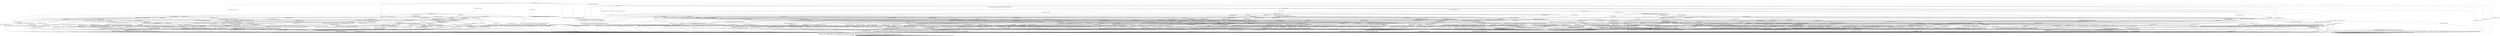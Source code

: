 digraph h19 {
s0 [label="s0"];
s1 [label="s1"];
s2 [label="s2"];
s6 [label="s6"];
s13 [label="s13"];
s14 [label="s14"];
s32 [label="s32"];
s61 [label="s61"];
s3 [label="s3"];
s4 [label="s4"];
s7 [label="s7"];
s8 [label="s8"];
s9 [label="s9"];
s15 [label="s15"];
s44 [label="s44"];
s57 [label="s57"];
s58 [label="s58"];
s59 [label="s59"];
s60 [label="s60"];
s66 [label="s66"];
s74 [label="s74"];
s91 [label="s91"];
s5 [label="s5"];
s10 [label="s10"];
s19 [label="s19"];
s21 [label="s21"];
s25 [label="s25"];
s33 [label="s33"];
s45 [label="s45"];
s46 [label="s46"];
s48 [label="s48"];
s49 [label="s49"];
s62 [label="s62"];
s67 [label="s67"];
s68 [label="s68"];
s72 [label="s72"];
s75 [label="s75"];
s76 [label="s76"];
s82 [label="s82"];
s83 [label="s83"];
s95 [label="s95"];
s96 [label="s96"];
s11 [label="s11"];
s16 [label="s16"];
s22 [label="s22"];
s28 [label="s28"];
s35 [label="s35"];
s36 [label="s36"];
s47 [label="s47"];
s50 [label="s50"];
s51 [label="s51"];
s52 [label="s52"];
s53 [label="s53"];
s63 [label="s63"];
s64 [label="s64"];
s69 [label="s69"];
s73 [label="s73"];
s77 [label="s77"];
s84 [label="s84"];
s97 [label="s97"];
s98 [label="s98"];
s12 [label="s12"];
s17 [label="s17"];
s18 [label="s18"];
s20 [label="s20"];
s23 [label="s23"];
s24 [label="s24"];
s26 [label="s26"];
s30 [label="s30"];
s34 [label="s34"];
s38 [label="s38"];
s54 [label="s54"];
s55 [label="s55"];
s65 [label="s65"];
s70 [label="s70"];
s85 [label="s85"];
s92 [label="s92"];
s93 [label="s93"];
s99 [label="s99"];
s27 [label="s27"];
s29 [label="s29"];
s31 [label="s31"];
s37 [label="s37"];
s39 [label="s39"];
s40 [label="s40"];
s56 [label="s56"];
s71 [label="s71"];
s78 [label="s78"];
s79 [label="s79"];
s88 [label="s88"];
s89 [label="s89"];
s94 [label="s94"];
s41 [label="s41"];
s42 [label="s42"];
s43 [label="s43"];
s80 [label="s80"];
s86 [label="s86"];
s90 [label="s90"];
s81 [label="s81"];
s87 [label="s87"];
s0 -> s1 [label="RSA_CLIENT_HELLO / HELLO_VERIFY_REQUEST"];
s0 -> s2 [label="RSA_CLIENT_KEY_EXCHANGE / TIMEOUT"];
s0 -> s13 [label="CHANGE_CIPHER_SPEC / TIMEOUT"];
s0 -> s14 [label="FINISHED / TIMEOUT"];
s0 -> s0 [label="APPLICATION / TIMEOUT"];
s0 -> s61 [label="CERTIFICATE / TIMEOUT"];
s0 -> s32 [label="EMPTY_CERTIFICATE / TIMEOUT"];
s0 -> s14 [label="CERTIFICATE_VERIFY / TIMEOUT"];
s0 -> s6 [label="Alert(WARNING,CLOSE_NOTIFY) / TIMEOUT"];
s0 -> s6 [label="Alert(FATAL,UNEXPECTED_MESSAGE) / TIMEOUT"];
s1 -> s3 [label="RSA_CLIENT_HELLO / SERVER_HELLO,CERTIFICATE,CERTIFICATE_REQUEST,SERVER_HELLO_DONE"];
s1 -> s4 [label="RSA_CLIENT_KEY_EXCHANGE / TIMEOUT"];
s1 -> s13 [label="CHANGE_CIPHER_SPEC / TIMEOUT"];
s1 -> s8 [label="FINISHED / TIMEOUT"];
s1 -> s1 [label="APPLICATION / TIMEOUT"];
s1 -> s44 [label="CERTIFICATE / TIMEOUT"];
s1 -> s15 [label="EMPTY_CERTIFICATE / TIMEOUT"];
s1 -> s8 [label="CERTIFICATE_VERIFY / TIMEOUT"];
s1 -> s6 [label="Alert(WARNING,CLOSE_NOTIFY) / Alert(WARNING,CLOSE_NOTIFY)"];
s1 -> s6 [label="Alert(FATAL,UNEXPECTED_MESSAGE) / TIMEOUT"];
s2 -> s57 [label="RSA_CLIENT_HELLO / TIMEOUT"];
s2 -> s14 [label="RSA_CLIENT_KEY_EXCHANGE / TIMEOUT"];
s2 -> s9 [label="CHANGE_CIPHER_SPEC / TIMEOUT"];
s2 -> s58 [label="FINISHED / TIMEOUT"];
s2 -> s2 [label="APPLICATION / TIMEOUT"];
s2 -> s74 [label="CERTIFICATE / TIMEOUT"];
s2 -> s74 [label="EMPTY_CERTIFICATE / TIMEOUT"];
s2 -> s59 [label="CERTIFICATE_VERIFY / TIMEOUT"];
s2 -> s6 [label="Alert(WARNING,CLOSE_NOTIFY) / TIMEOUT"];
s2 -> s6 [label="Alert(FATAL,UNEXPECTED_MESSAGE) / TIMEOUT"];
s6 -> s7 [label="RSA_CLIENT_HELLO / TIMEOUT"];
s6 -> s7 [label="RSA_CLIENT_KEY_EXCHANGE / TIMEOUT"];
s6 -> s7 [label="CHANGE_CIPHER_SPEC / TIMEOUT"];
s6 -> s7 [label="FINISHED / TIMEOUT"];
s6 -> s7 [label="APPLICATION / TIMEOUT"];
s6 -> s7 [label="CERTIFICATE / TIMEOUT"];
s6 -> s7 [label="EMPTY_CERTIFICATE / TIMEOUT"];
s6 -> s7 [label="CERTIFICATE_VERIFY / TIMEOUT"];
s6 -> s7 [label="Alert(WARNING,CLOSE_NOTIFY) / TIMEOUT"];
s6 -> s7 [label="Alert(FATAL,UNEXPECTED_MESSAGE) / TIMEOUT"];
s13 -> s13 [label="RSA_CLIENT_HELLO / TIMEOUT"];
s13 -> s13 [label="RSA_CLIENT_KEY_EXCHANGE / TIMEOUT"];
s13 -> s13 [label="CHANGE_CIPHER_SPEC / TIMEOUT"];
s13 -> s13 [label="FINISHED / TIMEOUT"];
s13 -> s13 [label="APPLICATION / TIMEOUT"];
s13 -> s13 [label="CERTIFICATE / TIMEOUT"];
s13 -> s13 [label="EMPTY_CERTIFICATE / TIMEOUT"];
s13 -> s13 [label="CERTIFICATE_VERIFY / TIMEOUT"];
s13 -> s13 [label="Alert(WARNING,CLOSE_NOTIFY) / TIMEOUT"];
s13 -> s13 [label="Alert(FATAL,UNEXPECTED_MESSAGE) / TIMEOUT"];
s14 -> s14 [label="RSA_CLIENT_HELLO / TIMEOUT"];
s14 -> s14 [label="RSA_CLIENT_KEY_EXCHANGE / TIMEOUT"];
s14 -> s13 [label="CHANGE_CIPHER_SPEC / TIMEOUT"];
s14 -> s14 [label="FINISHED / TIMEOUT"];
s14 -> s14 [label="APPLICATION / TIMEOUT"];
s14 -> s14 [label="CERTIFICATE / TIMEOUT"];
s14 -> s14 [label="EMPTY_CERTIFICATE / TIMEOUT"];
s14 -> s14 [label="CERTIFICATE_VERIFY / TIMEOUT"];
s14 -> s6 [label="Alert(WARNING,CLOSE_NOTIFY) / TIMEOUT"];
s14 -> s6 [label="Alert(FATAL,UNEXPECTED_MESSAGE) / TIMEOUT"];
s32 -> s91 [label="RSA_CLIENT_HELLO / TIMEOUT"];
s32 -> s74 [label="RSA_CLIENT_KEY_EXCHANGE / TIMEOUT"];
s32 -> s9 [label="CHANGE_CIPHER_SPEC / TIMEOUT"];
s32 -> s60 [label="FINISHED / TIMEOUT"];
s32 -> s32 [label="APPLICATION / TIMEOUT"];
s32 -> s14 [label="CERTIFICATE / TIMEOUT"];
s32 -> s14 [label="EMPTY_CERTIFICATE / TIMEOUT"];
s32 -> s66 [label="CERTIFICATE_VERIFY / TIMEOUT"];
s32 -> s6 [label="Alert(WARNING,CLOSE_NOTIFY) / TIMEOUT"];
s32 -> s6 [label="Alert(FATAL,UNEXPECTED_MESSAGE) / TIMEOUT"];
s61 -> s61 [label="RSA_CLIENT_HELLO / TIMEOUT"];
s61 -> s61 [label="RSA_CLIENT_KEY_EXCHANGE / TIMEOUT"];
s61 -> s13 [label="CHANGE_CIPHER_SPEC / TIMEOUT"];
s61 -> s61 [label="FINISHED / TIMEOUT"];
s61 -> s61 [label="APPLICATION / TIMEOUT"];
s61 -> s14 [label="CERTIFICATE / TIMEOUT"];
s61 -> s14 [label="EMPTY_CERTIFICATE / TIMEOUT"];
s61 -> s66 [label="CERTIFICATE_VERIFY / TIMEOUT"];
s61 -> s6 [label="Alert(WARNING,CLOSE_NOTIFY) / TIMEOUT"];
s61 -> s6 [label="Alert(FATAL,UNEXPECTED_MESSAGE) / TIMEOUT"];
s3 -> s6 [label="RSA_CLIENT_HELLO / Alert(FATAL,UNEXPECTED_MESSAGE)"];
s3 -> s10 [label="RSA_CLIENT_KEY_EXCHANGE / TIMEOUT"];
s3 -> s13 [label="CHANGE_CIPHER_SPEC / TIMEOUT"];
s3 -> s8 [label="FINISHED / TIMEOUT"];
s3 -> s3 [label="APPLICATION / TIMEOUT"];
s3 -> s62 [label="CERTIFICATE / TIMEOUT"];
s3 -> s45 [label="EMPTY_CERTIFICATE / TIMEOUT"];
s3 -> s8 [label="CERTIFICATE_VERIFY / TIMEOUT"];
s3 -> s6 [label="Alert(WARNING,CLOSE_NOTIFY) / Alert(WARNING,CLOSE_NOTIFY)"];
s3 -> s6 [label="Alert(FATAL,UNEXPECTED_MESSAGE) / TIMEOUT"];
s4 -> s33 [label="RSA_CLIENT_HELLO / TIMEOUT"];
s4 -> s8 [label="RSA_CLIENT_KEY_EXCHANGE / TIMEOUT"];
s4 -> s5 [label="CHANGE_CIPHER_SPEC / TIMEOUT"];
s4 -> s21 [label="FINISHED / TIMEOUT"];
s4 -> s4 [label="APPLICATION / TIMEOUT"];
s4 -> s46 [label="CERTIFICATE / TIMEOUT"];
s4 -> s46 [label="EMPTY_CERTIFICATE / TIMEOUT"];
s4 -> s19 [label="CERTIFICATE_VERIFY / TIMEOUT"];
s4 -> s6 [label="Alert(WARNING,CLOSE_NOTIFY) / Alert(WARNING,CLOSE_NOTIFY)"];
s4 -> s6 [label="Alert(FATAL,UNEXPECTED_MESSAGE) / TIMEOUT"];
s7 -> s7 [label="RSA_CLIENT_HELLO / SOCKET_CLOSED"];
s7 -> s7 [label="RSA_CLIENT_KEY_EXCHANGE / SOCKET_CLOSED"];
s7 -> s7 [label="CHANGE_CIPHER_SPEC / SOCKET_CLOSED"];
s7 -> s7 [label="FINISHED / SOCKET_CLOSED"];
s7 -> s7 [label="APPLICATION / SOCKET_CLOSED"];
s7 -> s7 [label="CERTIFICATE / SOCKET_CLOSED"];
s7 -> s7 [label="EMPTY_CERTIFICATE / SOCKET_CLOSED"];
s7 -> s7 [label="CERTIFICATE_VERIFY / SOCKET_CLOSED"];
s7 -> s7 [label="Alert(WARNING,CLOSE_NOTIFY) / SOCKET_CLOSED"];
s7 -> s7 [label="Alert(FATAL,UNEXPECTED_MESSAGE) / SOCKET_CLOSED"];
s8 -> s8 [label="RSA_CLIENT_HELLO / TIMEOUT"];
s8 -> s8 [label="RSA_CLIENT_KEY_EXCHANGE / TIMEOUT"];
s8 -> s13 [label="CHANGE_CIPHER_SPEC / TIMEOUT"];
s8 -> s8 [label="FINISHED / TIMEOUT"];
s8 -> s8 [label="APPLICATION / TIMEOUT"];
s8 -> s8 [label="CERTIFICATE / TIMEOUT"];
s8 -> s8 [label="EMPTY_CERTIFICATE / TIMEOUT"];
s8 -> s8 [label="CERTIFICATE_VERIFY / TIMEOUT"];
s8 -> s6 [label="Alert(WARNING,CLOSE_NOTIFY) / Alert(WARNING,CLOSE_NOTIFY)"];
s8 -> s6 [label="Alert(FATAL,UNEXPECTED_MESSAGE) / TIMEOUT"];
s9 -> s6 [label="RSA_CLIENT_HELLO / TIMEOUT"];
s9 -> s6 [label="RSA_CLIENT_KEY_EXCHANGE / TIMEOUT"];
s9 -> s13 [label="CHANGE_CIPHER_SPEC / TIMEOUT"];
s9 -> s6 [label="FINISHED / TIMEOUT"];
s9 -> s9 [label="APPLICATION / TIMEOUT"];
s9 -> s6 [label="CERTIFICATE / TIMEOUT"];
s9 -> s6 [label="EMPTY_CERTIFICATE / TIMEOUT"];
s9 -> s6 [label="CERTIFICATE_VERIFY / TIMEOUT"];
s9 -> s9 [label="Alert(WARNING,CLOSE_NOTIFY) / TIMEOUT"];
s9 -> s9 [label="Alert(FATAL,UNEXPECTED_MESSAGE) / TIMEOUT"];
s15 -> s48 [label="RSA_CLIENT_HELLO / TIMEOUT"];
s15 -> s46 [label="RSA_CLIENT_KEY_EXCHANGE / TIMEOUT"];
s15 -> s5 [label="CHANGE_CIPHER_SPEC / TIMEOUT"];
s15 -> s25 [label="FINISHED / TIMEOUT"];
s15 -> s15 [label="APPLICATION / TIMEOUT"];
s15 -> s8 [label="CERTIFICATE / TIMEOUT"];
s15 -> s8 [label="EMPTY_CERTIFICATE / TIMEOUT"];
s15 -> s49 [label="CERTIFICATE_VERIFY / TIMEOUT"];
s15 -> s6 [label="Alert(WARNING,CLOSE_NOTIFY) / Alert(WARNING,CLOSE_NOTIFY)"];
s15 -> s6 [label="Alert(FATAL,UNEXPECTED_MESSAGE) / TIMEOUT"];
s44 -> s44 [label="RSA_CLIENT_HELLO / TIMEOUT"];
s44 -> s62 [label="RSA_CLIENT_KEY_EXCHANGE / TIMEOUT"];
s44 -> s13 [label="CHANGE_CIPHER_SPEC / TIMEOUT"];
s44 -> s72 [label="FINISHED / TIMEOUT"];
s44 -> s44 [label="APPLICATION / TIMEOUT"];
s44 -> s8 [label="CERTIFICATE / TIMEOUT"];
s44 -> s8 [label="EMPTY_CERTIFICATE / TIMEOUT"];
s44 -> s49 [label="CERTIFICATE_VERIFY / TIMEOUT"];
s44 -> s6 [label="Alert(WARNING,CLOSE_NOTIFY) / Alert(WARNING,CLOSE_NOTIFY)"];
s44 -> s6 [label="Alert(FATAL,UNEXPECTED_MESSAGE) / TIMEOUT"];
s57 -> s14 [label="RSA_CLIENT_HELLO / TIMEOUT"];
s57 -> s14 [label="RSA_CLIENT_KEY_EXCHANGE / TIMEOUT"];
s57 -> s9 [label="CHANGE_CIPHER_SPEC / TIMEOUT"];
s57 -> s75 [label="FINISHED / TIMEOUT"];
s57 -> s57 [label="APPLICATION / TIMEOUT"];
s57 -> s95 [label="CERTIFICATE / TIMEOUT"];
s57 -> s95 [label="EMPTY_CERTIFICATE / TIMEOUT"];
s57 -> s76 [label="CERTIFICATE_VERIFY / TIMEOUT"];
s57 -> s6 [label="Alert(WARNING,CLOSE_NOTIFY) / TIMEOUT"];
s57 -> s6 [label="Alert(FATAL,UNEXPECTED_MESSAGE) / TIMEOUT"];
s58 -> s75 [label="RSA_CLIENT_HELLO / TIMEOUT"];
s58 -> s14 [label="RSA_CLIENT_KEY_EXCHANGE / TIMEOUT"];
s58 -> s9 [label="CHANGE_CIPHER_SPEC / TIMEOUT"];
s58 -> s14 [label="FINISHED / TIMEOUT"];
s58 -> s58 [label="APPLICATION / TIMEOUT"];
s58 -> s82 [label="CERTIFICATE / TIMEOUT"];
s58 -> s82 [label="EMPTY_CERTIFICATE / TIMEOUT"];
s58 -> s67 [label="CERTIFICATE_VERIFY / TIMEOUT"];
s58 -> s6 [label="Alert(WARNING,CLOSE_NOTIFY) / TIMEOUT"];
s58 -> s6 [label="Alert(FATAL,UNEXPECTED_MESSAGE) / TIMEOUT"];
s59 -> s76 [label="RSA_CLIENT_HELLO / TIMEOUT"];
s59 -> s14 [label="RSA_CLIENT_KEY_EXCHANGE / TIMEOUT"];
s59 -> s9 [label="CHANGE_CIPHER_SPEC / TIMEOUT"];
s59 -> s67 [label="FINISHED / TIMEOUT"];
s59 -> s59 [label="APPLICATION / TIMEOUT"];
s59 -> s83 [label="CERTIFICATE / TIMEOUT"];
s59 -> s83 [label="EMPTY_CERTIFICATE / TIMEOUT"];
s59 -> s14 [label="CERTIFICATE_VERIFY / TIMEOUT"];
s59 -> s6 [label="Alert(WARNING,CLOSE_NOTIFY) / TIMEOUT"];
s59 -> s6 [label="Alert(FATAL,UNEXPECTED_MESSAGE) / TIMEOUT"];
s60 -> s96 [label="RSA_CLIENT_HELLO / TIMEOUT"];
s60 -> s82 [label="RSA_CLIENT_KEY_EXCHANGE / TIMEOUT"];
s60 -> s9 [label="CHANGE_CIPHER_SPEC / TIMEOUT"];
s60 -> s14 [label="FINISHED / TIMEOUT"];
s60 -> s60 [label="APPLICATION / TIMEOUT"];
s60 -> s14 [label="CERTIFICATE / TIMEOUT"];
s60 -> s14 [label="EMPTY_CERTIFICATE / TIMEOUT"];
s60 -> s68 [label="CERTIFICATE_VERIFY / TIMEOUT"];
s60 -> s6 [label="Alert(WARNING,CLOSE_NOTIFY) / TIMEOUT"];
s60 -> s6 [label="Alert(FATAL,UNEXPECTED_MESSAGE) / TIMEOUT"];
s66 -> s66 [label="RSA_CLIENT_HELLO / TIMEOUT"];
s66 -> s83 [label="RSA_CLIENT_KEY_EXCHANGE / TIMEOUT"];
s66 -> s9 [label="CHANGE_CIPHER_SPEC / TIMEOUT"];
s66 -> s68 [label="FINISHED / TIMEOUT"];
s66 -> s66 [label="APPLICATION / TIMEOUT"];
s66 -> s14 [label="CERTIFICATE / TIMEOUT"];
s66 -> s14 [label="EMPTY_CERTIFICATE / TIMEOUT"];
s66 -> s14 [label="CERTIFICATE_VERIFY / TIMEOUT"];
s66 -> s6 [label="Alert(WARNING,CLOSE_NOTIFY) / TIMEOUT"];
s66 -> s6 [label="Alert(FATAL,UNEXPECTED_MESSAGE) / TIMEOUT"];
s74 -> s95 [label="RSA_CLIENT_HELLO / TIMEOUT"];
s74 -> s14 [label="RSA_CLIENT_KEY_EXCHANGE / TIMEOUT"];
s74 -> s9 [label="CHANGE_CIPHER_SPEC / TIMEOUT"];
s74 -> s82 [label="FINISHED / TIMEOUT"];
s74 -> s74 [label="APPLICATION / TIMEOUT"];
s74 -> s14 [label="CERTIFICATE / TIMEOUT"];
s74 -> s14 [label="EMPTY_CERTIFICATE / TIMEOUT"];
s74 -> s83 [label="CERTIFICATE_VERIFY / TIMEOUT"];
s74 -> s6 [label="Alert(WARNING,CLOSE_NOTIFY) / TIMEOUT"];
s74 -> s6 [label="Alert(FATAL,UNEXPECTED_MESSAGE) / TIMEOUT"];
s91 -> s14 [label="RSA_CLIENT_HELLO / TIMEOUT"];
s91 -> s95 [label="RSA_CLIENT_KEY_EXCHANGE / TIMEOUT"];
s91 -> s9 [label="CHANGE_CIPHER_SPEC / TIMEOUT"];
s91 -> s96 [label="FINISHED / TIMEOUT"];
s91 -> s91 [label="APPLICATION / TIMEOUT"];
s91 -> s14 [label="CERTIFICATE / TIMEOUT"];
s91 -> s14 [label="EMPTY_CERTIFICATE / TIMEOUT"];
s91 -> s66 [label="CERTIFICATE_VERIFY / TIMEOUT"];
s91 -> s6 [label="Alert(WARNING,CLOSE_NOTIFY) / TIMEOUT"];
s91 -> s6 [label="Alert(FATAL,UNEXPECTED_MESSAGE) / TIMEOUT"];
s5 -> s6 [label="RSA_CLIENT_HELLO / Alert(FATAL,UNEXPECTED_MESSAGE)"];
s5 -> s6 [label="RSA_CLIENT_KEY_EXCHANGE / Alert(FATAL,UNEXPECTED_MESSAGE)"];
s5 -> s13 [label="CHANGE_CIPHER_SPEC / TIMEOUT"];
s5 -> s6 [label="FINISHED / Alert(FATAL,UNEXPECTED_MESSAGE)"];
s5 -> s5 [label="APPLICATION / TIMEOUT"];
s5 -> s6 [label="CERTIFICATE / Alert(FATAL,UNEXPECTED_MESSAGE)"];
s5 -> s6 [label="EMPTY_CERTIFICATE / Alert(FATAL,UNEXPECTED_MESSAGE)"];
s5 -> s6 [label="CERTIFICATE_VERIFY / Alert(FATAL,UNEXPECTED_MESSAGE)"];
s5 -> s5 [label="Alert(WARNING,CLOSE_NOTIFY) / TIMEOUT"];
s5 -> s5 [label="Alert(FATAL,UNEXPECTED_MESSAGE) / TIMEOUT"];
s10 -> s33 [label="RSA_CLIENT_HELLO / TIMEOUT"];
s10 -> s8 [label="RSA_CLIENT_KEY_EXCHANGE / TIMEOUT"];
s10 -> s11 [label="CHANGE_CIPHER_SPEC / TIMEOUT"];
s10 -> s21 [label="FINISHED / TIMEOUT"];
s10 -> s10 [label="APPLICATION / TIMEOUT"];
s10 -> s22 [label="CERTIFICATE / TIMEOUT"];
s10 -> s63 [label="EMPTY_CERTIFICATE / TIMEOUT"];
s10 -> s16 [label="CERTIFICATE_VERIFY / TIMEOUT"];
s10 -> s6 [label="Alert(WARNING,CLOSE_NOTIFY) / Alert(WARNING,CLOSE_NOTIFY)"];
s10 -> s6 [label="Alert(FATAL,UNEXPECTED_MESSAGE) / TIMEOUT"];
s19 -> s35 [label="RSA_CLIENT_HELLO / TIMEOUT"];
s19 -> s8 [label="RSA_CLIENT_KEY_EXCHANGE / TIMEOUT"];
s19 -> s5 [label="CHANGE_CIPHER_SPEC / TIMEOUT"];
s19 -> s28 [label="FINISHED / TIMEOUT"];
s19 -> s19 [label="APPLICATION / TIMEOUT"];
s19 -> s64 [label="CERTIFICATE / TIMEOUT"];
s19 -> s64 [label="EMPTY_CERTIFICATE / TIMEOUT"];
s19 -> s8 [label="CERTIFICATE_VERIFY / TIMEOUT"];
s19 -> s6 [label="Alert(WARNING,CLOSE_NOTIFY) / Alert(WARNING,CLOSE_NOTIFY)"];
s19 -> s6 [label="Alert(FATAL,UNEXPECTED_MESSAGE) / TIMEOUT"];
s21 -> s36 [label="RSA_CLIENT_HELLO / TIMEOUT"];
s21 -> s8 [label="RSA_CLIENT_KEY_EXCHANGE / TIMEOUT"];
s21 -> s5 [label="CHANGE_CIPHER_SPEC / TIMEOUT"];
s21 -> s8 [label="FINISHED / TIMEOUT"];
s21 -> s21 [label="APPLICATION / TIMEOUT"];
s21 -> s47 [label="CERTIFICATE / TIMEOUT"];
s21 -> s47 [label="EMPTY_CERTIFICATE / TIMEOUT"];
s21 -> s28 [label="CERTIFICATE_VERIFY / TIMEOUT"];
s21 -> s6 [label="Alert(WARNING,CLOSE_NOTIFY) / Alert(WARNING,CLOSE_NOTIFY)"];
s21 -> s6 [label="Alert(FATAL,UNEXPECTED_MESSAGE) / TIMEOUT"];
s25 -> s50 [label="RSA_CLIENT_HELLO / TIMEOUT"];
s25 -> s47 [label="RSA_CLIENT_KEY_EXCHANGE / TIMEOUT"];
s25 -> s5 [label="CHANGE_CIPHER_SPEC / TIMEOUT"];
s25 -> s8 [label="FINISHED / TIMEOUT"];
s25 -> s25 [label="APPLICATION / TIMEOUT"];
s25 -> s8 [label="CERTIFICATE / TIMEOUT"];
s25 -> s8 [label="EMPTY_CERTIFICATE / TIMEOUT"];
s25 -> s51 [label="CERTIFICATE_VERIFY / TIMEOUT"];
s25 -> s6 [label="Alert(WARNING,CLOSE_NOTIFY) / Alert(WARNING,CLOSE_NOTIFY)"];
s25 -> s6 [label="Alert(FATAL,UNEXPECTED_MESSAGE) / TIMEOUT"];
s33 -> s8 [label="RSA_CLIENT_HELLO / TIMEOUT"];
s33 -> s8 [label="RSA_CLIENT_KEY_EXCHANGE / TIMEOUT"];
s33 -> s5 [label="CHANGE_CIPHER_SPEC / TIMEOUT"];
s33 -> s36 [label="FINISHED / TIMEOUT"];
s33 -> s33 [label="APPLICATION / TIMEOUT"];
s33 -> s70 [label="CERTIFICATE / TIMEOUT"];
s33 -> s70 [label="EMPTY_CERTIFICATE / TIMEOUT"];
s33 -> s35 [label="CERTIFICATE_VERIFY / TIMEOUT"];
s33 -> s6 [label="Alert(WARNING,CLOSE_NOTIFY) / Alert(WARNING,CLOSE_NOTIFY)"];
s33 -> s6 [label="Alert(FATAL,UNEXPECTED_MESSAGE) / TIMEOUT"];
s45 -> s48 [label="RSA_CLIENT_HELLO / TIMEOUT"];
s45 -> s63 [label="RSA_CLIENT_KEY_EXCHANGE / TIMEOUT"];
s45 -> s5 [label="CHANGE_CIPHER_SPEC / TIMEOUT"];
s45 -> s25 [label="FINISHED / TIMEOUT"];
s45 -> s45 [label="APPLICATION / TIMEOUT"];
s45 -> s8 [label="CERTIFICATE / TIMEOUT"];
s45 -> s8 [label="EMPTY_CERTIFICATE / TIMEOUT"];
s45 -> s52 [label="CERTIFICATE_VERIFY / TIMEOUT"];
s45 -> s6 [label="Alert(WARNING,CLOSE_NOTIFY) / Alert(WARNING,CLOSE_NOTIFY)"];
s45 -> s6 [label="Alert(FATAL,UNEXPECTED_MESSAGE) / TIMEOUT"];
s46 -> s70 [label="RSA_CLIENT_HELLO / TIMEOUT"];
s46 -> s8 [label="RSA_CLIENT_KEY_EXCHANGE / TIMEOUT"];
s46 -> s5 [label="CHANGE_CIPHER_SPEC / TIMEOUT"];
s46 -> s47 [label="FINISHED / TIMEOUT"];
s46 -> s46 [label="APPLICATION / TIMEOUT"];
s46 -> s8 [label="CERTIFICATE / TIMEOUT"];
s46 -> s8 [label="EMPTY_CERTIFICATE / TIMEOUT"];
s46 -> s64 [label="CERTIFICATE_VERIFY / TIMEOUT"];
s46 -> s6 [label="Alert(WARNING,CLOSE_NOTIFY) / Alert(WARNING,CLOSE_NOTIFY)"];
s46 -> s6 [label="Alert(FATAL,UNEXPECTED_MESSAGE) / TIMEOUT"];
s48 -> s8 [label="RSA_CLIENT_HELLO / TIMEOUT"];
s48 -> s70 [label="RSA_CLIENT_KEY_EXCHANGE / TIMEOUT"];
s48 -> s5 [label="CHANGE_CIPHER_SPEC / TIMEOUT"];
s48 -> s50 [label="FINISHED / TIMEOUT"];
s48 -> s48 [label="APPLICATION / TIMEOUT"];
s48 -> s8 [label="CERTIFICATE / TIMEOUT"];
s48 -> s8 [label="EMPTY_CERTIFICATE / TIMEOUT"];
s48 -> s53 [label="CERTIFICATE_VERIFY / TIMEOUT"];
s48 -> s6 [label="Alert(WARNING,CLOSE_NOTIFY) / Alert(WARNING,CLOSE_NOTIFY)"];
s48 -> s6 [label="Alert(FATAL,UNEXPECTED_MESSAGE) / TIMEOUT"];
s49 -> s53 [label="RSA_CLIENT_HELLO / TIMEOUT"];
s49 -> s64 [label="RSA_CLIENT_KEY_EXCHANGE / TIMEOUT"];
s49 -> s5 [label="CHANGE_CIPHER_SPEC / TIMEOUT"];
s49 -> s51 [label="FINISHED / TIMEOUT"];
s49 -> s49 [label="APPLICATION / TIMEOUT"];
s49 -> s8 [label="CERTIFICATE / TIMEOUT"];
s49 -> s8 [label="EMPTY_CERTIFICATE / TIMEOUT"];
s49 -> s8 [label="CERTIFICATE_VERIFY / TIMEOUT"];
s49 -> s6 [label="Alert(WARNING,CLOSE_NOTIFY) / Alert(WARNING,CLOSE_NOTIFY)"];
s49 -> s6 [label="Alert(FATAL,UNEXPECTED_MESSAGE) / TIMEOUT"];
s62 -> s44 [label="RSA_CLIENT_HELLO / TIMEOUT"];
s62 -> s8 [label="RSA_CLIENT_KEY_EXCHANGE / TIMEOUT"];
s62 -> s13 [label="CHANGE_CIPHER_SPEC / TIMEOUT"];
s62 -> s72 [label="FINISHED / TIMEOUT"];
s62 -> s62 [label="APPLICATION / TIMEOUT"];
s62 -> s8 [label="CERTIFICATE / TIMEOUT"];
s62 -> s8 [label="EMPTY_CERTIFICATE / TIMEOUT"];
s62 -> s69 [label="CERTIFICATE_VERIFY / TIMEOUT"];
s62 -> s6 [label="Alert(WARNING,CLOSE_NOTIFY) / Alert(WARNING,CLOSE_NOTIFY)"];
s62 -> s6 [label="Alert(FATAL,UNEXPECTED_MESSAGE) / TIMEOUT"];
s67 -> s77 [label="RSA_CLIENT_HELLO / TIMEOUT"];
s67 -> s14 [label="RSA_CLIENT_KEY_EXCHANGE / TIMEOUT"];
s67 -> s9 [label="CHANGE_CIPHER_SPEC / TIMEOUT"];
s67 -> s14 [label="FINISHED / TIMEOUT"];
s67 -> s67 [label="APPLICATION / TIMEOUT"];
s67 -> s84 [label="CERTIFICATE / TIMEOUT"];
s67 -> s84 [label="EMPTY_CERTIFICATE / TIMEOUT"];
s67 -> s14 [label="CERTIFICATE_VERIFY / TIMEOUT"];
s67 -> s6 [label="Alert(WARNING,CLOSE_NOTIFY) / TIMEOUT"];
s67 -> s6 [label="Alert(FATAL,UNEXPECTED_MESSAGE) / TIMEOUT"];
s68 -> s68 [label="RSA_CLIENT_HELLO / TIMEOUT"];
s68 -> s84 [label="RSA_CLIENT_KEY_EXCHANGE / TIMEOUT"];
s68 -> s9 [label="CHANGE_CIPHER_SPEC / TIMEOUT"];
s68 -> s14 [label="FINISHED / TIMEOUT"];
s68 -> s68 [label="APPLICATION / TIMEOUT"];
s68 -> s14 [label="CERTIFICATE / TIMEOUT"];
s68 -> s14 [label="EMPTY_CERTIFICATE / TIMEOUT"];
s68 -> s14 [label="CERTIFICATE_VERIFY / TIMEOUT"];
s68 -> s6 [label="Alert(WARNING,CLOSE_NOTIFY) / TIMEOUT"];
s68 -> s6 [label="Alert(FATAL,UNEXPECTED_MESSAGE) / TIMEOUT"];
s72 -> s72 [label="RSA_CLIENT_HELLO / TIMEOUT"];
s72 -> s73 [label="RSA_CLIENT_KEY_EXCHANGE / TIMEOUT"];
s72 -> s13 [label="CHANGE_CIPHER_SPEC / TIMEOUT"];
s72 -> s8 [label="FINISHED / TIMEOUT"];
s72 -> s72 [label="APPLICATION / TIMEOUT"];
s72 -> s8 [label="CERTIFICATE / TIMEOUT"];
s72 -> s8 [label="EMPTY_CERTIFICATE / TIMEOUT"];
s72 -> s51 [label="CERTIFICATE_VERIFY / TIMEOUT"];
s72 -> s6 [label="Alert(WARNING,CLOSE_NOTIFY) / Alert(WARNING,CLOSE_NOTIFY)"];
s72 -> s6 [label="Alert(FATAL,UNEXPECTED_MESSAGE) / TIMEOUT"];
s75 -> s14 [label="RSA_CLIENT_HELLO / TIMEOUT"];
s75 -> s14 [label="RSA_CLIENT_KEY_EXCHANGE / TIMEOUT"];
s75 -> s9 [label="CHANGE_CIPHER_SPEC / TIMEOUT"];
s75 -> s14 [label="FINISHED / TIMEOUT"];
s75 -> s75 [label="APPLICATION / TIMEOUT"];
s75 -> s97 [label="CERTIFICATE / TIMEOUT"];
s75 -> s97 [label="EMPTY_CERTIFICATE / TIMEOUT"];
s75 -> s77 [label="CERTIFICATE_VERIFY / TIMEOUT"];
s75 -> s6 [label="Alert(WARNING,CLOSE_NOTIFY) / TIMEOUT"];
s75 -> s6 [label="Alert(FATAL,UNEXPECTED_MESSAGE) / TIMEOUT"];
s76 -> s14 [label="RSA_CLIENT_HELLO / TIMEOUT"];
s76 -> s14 [label="RSA_CLIENT_KEY_EXCHANGE / TIMEOUT"];
s76 -> s9 [label="CHANGE_CIPHER_SPEC / TIMEOUT"];
s76 -> s77 [label="FINISHED / TIMEOUT"];
s76 -> s76 [label="APPLICATION / TIMEOUT"];
s76 -> s98 [label="CERTIFICATE / TIMEOUT"];
s76 -> s98 [label="EMPTY_CERTIFICATE / TIMEOUT"];
s76 -> s14 [label="CERTIFICATE_VERIFY / TIMEOUT"];
s76 -> s6 [label="Alert(WARNING,CLOSE_NOTIFY) / TIMEOUT"];
s76 -> s6 [label="Alert(FATAL,UNEXPECTED_MESSAGE) / TIMEOUT"];
s82 -> s97 [label="RSA_CLIENT_HELLO / TIMEOUT"];
s82 -> s14 [label="RSA_CLIENT_KEY_EXCHANGE / TIMEOUT"];
s82 -> s9 [label="CHANGE_CIPHER_SPEC / TIMEOUT"];
s82 -> s14 [label="FINISHED / TIMEOUT"];
s82 -> s82 [label="APPLICATION / TIMEOUT"];
s82 -> s14 [label="CERTIFICATE / TIMEOUT"];
s82 -> s14 [label="EMPTY_CERTIFICATE / TIMEOUT"];
s82 -> s84 [label="CERTIFICATE_VERIFY / TIMEOUT"];
s82 -> s6 [label="Alert(WARNING,CLOSE_NOTIFY) / TIMEOUT"];
s82 -> s6 [label="Alert(FATAL,UNEXPECTED_MESSAGE) / TIMEOUT"];
s83 -> s98 [label="RSA_CLIENT_HELLO / TIMEOUT"];
s83 -> s14 [label="RSA_CLIENT_KEY_EXCHANGE / TIMEOUT"];
s83 -> s9 [label="CHANGE_CIPHER_SPEC / TIMEOUT"];
s83 -> s84 [label="FINISHED / TIMEOUT"];
s83 -> s83 [label="APPLICATION / TIMEOUT"];
s83 -> s14 [label="CERTIFICATE / TIMEOUT"];
s83 -> s14 [label="EMPTY_CERTIFICATE / TIMEOUT"];
s83 -> s14 [label="CERTIFICATE_VERIFY / TIMEOUT"];
s83 -> s6 [label="Alert(WARNING,CLOSE_NOTIFY) / TIMEOUT"];
s83 -> s6 [label="Alert(FATAL,UNEXPECTED_MESSAGE) / TIMEOUT"];
s95 -> s14 [label="RSA_CLIENT_HELLO / TIMEOUT"];
s95 -> s14 [label="RSA_CLIENT_KEY_EXCHANGE / TIMEOUT"];
s95 -> s9 [label="CHANGE_CIPHER_SPEC / TIMEOUT"];
s95 -> s97 [label="FINISHED / TIMEOUT"];
s95 -> s95 [label="APPLICATION / TIMEOUT"];
s95 -> s14 [label="CERTIFICATE / TIMEOUT"];
s95 -> s14 [label="EMPTY_CERTIFICATE / TIMEOUT"];
s95 -> s98 [label="CERTIFICATE_VERIFY / TIMEOUT"];
s95 -> s6 [label="Alert(WARNING,CLOSE_NOTIFY) / TIMEOUT"];
s95 -> s6 [label="Alert(FATAL,UNEXPECTED_MESSAGE) / TIMEOUT"];
s96 -> s14 [label="RSA_CLIENT_HELLO / TIMEOUT"];
s96 -> s97 [label="RSA_CLIENT_KEY_EXCHANGE / TIMEOUT"];
s96 -> s9 [label="CHANGE_CIPHER_SPEC / TIMEOUT"];
s96 -> s14 [label="FINISHED / TIMEOUT"];
s96 -> s96 [label="APPLICATION / TIMEOUT"];
s96 -> s14 [label="CERTIFICATE / TIMEOUT"];
s96 -> s14 [label="EMPTY_CERTIFICATE / TIMEOUT"];
s96 -> s68 [label="CERTIFICATE_VERIFY / TIMEOUT"];
s96 -> s6 [label="Alert(WARNING,CLOSE_NOTIFY) / TIMEOUT"];
s96 -> s6 [label="Alert(FATAL,UNEXPECTED_MESSAGE) / TIMEOUT"];
s11 -> s17 [label="RSA_CLIENT_HELLO / TIMEOUT"];
s11 -> s8 [label="RSA_CLIENT_KEY_EXCHANGE / TIMEOUT"];
s11 -> s13 [label="CHANGE_CIPHER_SPEC / TIMEOUT"];
s11 -> s12 [label="FINISHED / CHANGE_CIPHER_SPEC,FINISHED,CHANGE_CIPHER_SPEC,FINISHED"];
s11 -> s11 [label="APPLICATION / TIMEOUT"];
s11 -> s23 [label="CERTIFICATE / TIMEOUT"];
s11 -> s85 [label="EMPTY_CERTIFICATE / TIMEOUT"];
s11 -> s24 [label="CERTIFICATE_VERIFY / TIMEOUT"];
s11 -> s11 [label="Alert(WARNING,CLOSE_NOTIFY) / TIMEOUT"];
s11 -> s11 [label="Alert(FATAL,UNEXPECTED_MESSAGE) / TIMEOUT"];
s16 -> s34 [label="RSA_CLIENT_HELLO / TIMEOUT"];
s16 -> s8 [label="RSA_CLIENT_KEY_EXCHANGE / TIMEOUT"];
s16 -> s18 [label="CHANGE_CIPHER_SPEC / TIMEOUT"];
s16 -> s26 [label="FINISHED / TIMEOUT"];
s16 -> s16 [label="APPLICATION / TIMEOUT"];
s16 -> s20 [label="CERTIFICATE / TIMEOUT"];
s16 -> s20 [label="EMPTY_CERTIFICATE / TIMEOUT"];
s16 -> s8 [label="CERTIFICATE_VERIFY / TIMEOUT"];
s16 -> s6 [label="Alert(WARNING,CLOSE_NOTIFY) / Alert(WARNING,CLOSE_NOTIFY)"];
s16 -> s6 [label="Alert(FATAL,UNEXPECTED_MESSAGE) / TIMEOUT"];
s22 -> s70 [label="RSA_CLIENT_HELLO / TIMEOUT"];
s22 -> s8 [label="RSA_CLIENT_KEY_EXCHANGE / TIMEOUT"];
s22 -> s30 [label="CHANGE_CIPHER_SPEC / TIMEOUT"];
s22 -> s47 [label="FINISHED / TIMEOUT"];
s22 -> s22 [label="APPLICATION / TIMEOUT"];
s22 -> s8 [label="CERTIFICATE / TIMEOUT"];
s22 -> s8 [label="EMPTY_CERTIFICATE / TIMEOUT"];
s22 -> s22 [label="CERTIFICATE_VERIFY / TIMEOUT"];
s22 -> s6 [label="Alert(WARNING,CLOSE_NOTIFY) / Alert(WARNING,CLOSE_NOTIFY)"];
s22 -> s6 [label="Alert(FATAL,UNEXPECTED_MESSAGE) / TIMEOUT"];
s28 -> s38 [label="RSA_CLIENT_HELLO / TIMEOUT"];
s28 -> s8 [label="RSA_CLIENT_KEY_EXCHANGE / TIMEOUT"];
s28 -> s5 [label="CHANGE_CIPHER_SPEC / TIMEOUT"];
s28 -> s8 [label="FINISHED / TIMEOUT"];
s28 -> s28 [label="APPLICATION / TIMEOUT"];
s28 -> s65 [label="CERTIFICATE / TIMEOUT"];
s28 -> s65 [label="EMPTY_CERTIFICATE / TIMEOUT"];
s28 -> s8 [label="CERTIFICATE_VERIFY / TIMEOUT"];
s28 -> s6 [label="Alert(WARNING,CLOSE_NOTIFY) / Alert(WARNING,CLOSE_NOTIFY)"];
s28 -> s6 [label="Alert(FATAL,UNEXPECTED_MESSAGE) / TIMEOUT"];
s35 -> s8 [label="RSA_CLIENT_HELLO / TIMEOUT"];
s35 -> s8 [label="RSA_CLIENT_KEY_EXCHANGE / TIMEOUT"];
s35 -> s5 [label="CHANGE_CIPHER_SPEC / TIMEOUT"];
s35 -> s38 [label="FINISHED / TIMEOUT"];
s35 -> s35 [label="APPLICATION / TIMEOUT"];
s35 -> s92 [label="CERTIFICATE / TIMEOUT"];
s35 -> s92 [label="EMPTY_CERTIFICATE / TIMEOUT"];
s35 -> s8 [label="CERTIFICATE_VERIFY / TIMEOUT"];
s35 -> s6 [label="Alert(WARNING,CLOSE_NOTIFY) / Alert(WARNING,CLOSE_NOTIFY)"];
s35 -> s6 [label="Alert(FATAL,UNEXPECTED_MESSAGE) / TIMEOUT"];
s36 -> s8 [label="RSA_CLIENT_HELLO / TIMEOUT"];
s36 -> s8 [label="RSA_CLIENT_KEY_EXCHANGE / TIMEOUT"];
s36 -> s5 [label="CHANGE_CIPHER_SPEC / TIMEOUT"];
s36 -> s8 [label="FINISHED / TIMEOUT"];
s36 -> s36 [label="APPLICATION / TIMEOUT"];
s36 -> s93 [label="CERTIFICATE / TIMEOUT"];
s36 -> s93 [label="EMPTY_CERTIFICATE / TIMEOUT"];
s36 -> s38 [label="CERTIFICATE_VERIFY / TIMEOUT"];
s36 -> s6 [label="Alert(WARNING,CLOSE_NOTIFY) / Alert(WARNING,CLOSE_NOTIFY)"];
s36 -> s6 [label="Alert(FATAL,UNEXPECTED_MESSAGE) / TIMEOUT"];
s47 -> s93 [label="RSA_CLIENT_HELLO / TIMEOUT"];
s47 -> s8 [label="RSA_CLIENT_KEY_EXCHANGE / TIMEOUT"];
s47 -> s5 [label="CHANGE_CIPHER_SPEC / TIMEOUT"];
s47 -> s8 [label="FINISHED / TIMEOUT"];
s47 -> s47 [label="APPLICATION / TIMEOUT"];
s47 -> s8 [label="CERTIFICATE / TIMEOUT"];
s47 -> s8 [label="EMPTY_CERTIFICATE / TIMEOUT"];
s47 -> s65 [label="CERTIFICATE_VERIFY / TIMEOUT"];
s47 -> s6 [label="Alert(WARNING,CLOSE_NOTIFY) / Alert(WARNING,CLOSE_NOTIFY)"];
s47 -> s6 [label="Alert(FATAL,UNEXPECTED_MESSAGE) / TIMEOUT"];
s50 -> s8 [label="RSA_CLIENT_HELLO / TIMEOUT"];
s50 -> s93 [label="RSA_CLIENT_KEY_EXCHANGE / TIMEOUT"];
s50 -> s5 [label="CHANGE_CIPHER_SPEC / TIMEOUT"];
s50 -> s8 [label="FINISHED / TIMEOUT"];
s50 -> s50 [label="APPLICATION / TIMEOUT"];
s50 -> s8 [label="CERTIFICATE / TIMEOUT"];
s50 -> s8 [label="EMPTY_CERTIFICATE / TIMEOUT"];
s50 -> s54 [label="CERTIFICATE_VERIFY / TIMEOUT"];
s50 -> s6 [label="Alert(WARNING,CLOSE_NOTIFY) / Alert(WARNING,CLOSE_NOTIFY)"];
s50 -> s6 [label="Alert(FATAL,UNEXPECTED_MESSAGE) / TIMEOUT"];
s51 -> s54 [label="RSA_CLIENT_HELLO / TIMEOUT"];
s51 -> s65 [label="RSA_CLIENT_KEY_EXCHANGE / TIMEOUT"];
s51 -> s5 [label="CHANGE_CIPHER_SPEC / TIMEOUT"];
s51 -> s8 [label="FINISHED / TIMEOUT"];
s51 -> s51 [label="APPLICATION / TIMEOUT"];
s51 -> s8 [label="CERTIFICATE / TIMEOUT"];
s51 -> s8 [label="EMPTY_CERTIFICATE / TIMEOUT"];
s51 -> s8 [label="CERTIFICATE_VERIFY / TIMEOUT"];
s51 -> s6 [label="Alert(WARNING,CLOSE_NOTIFY) / Alert(WARNING,CLOSE_NOTIFY)"];
s51 -> s6 [label="Alert(FATAL,UNEXPECTED_MESSAGE) / TIMEOUT"];
s52 -> s55 [label="RSA_CLIENT_HELLO / TIMEOUT"];
s52 -> s20 [label="RSA_CLIENT_KEY_EXCHANGE / TIMEOUT"];
s52 -> s18 [label="CHANGE_CIPHER_SPEC / TIMEOUT"];
s52 -> s52 [label="FINISHED / TIMEOUT"];
s52 -> s52 [label="APPLICATION / TIMEOUT"];
s52 -> s8 [label="CERTIFICATE / TIMEOUT"];
s52 -> s8 [label="EMPTY_CERTIFICATE / TIMEOUT"];
s52 -> s8 [label="CERTIFICATE_VERIFY / TIMEOUT"];
s52 -> s6 [label="Alert(WARNING,CLOSE_NOTIFY) / Alert(WARNING,CLOSE_NOTIFY)"];
s52 -> s6 [label="Alert(FATAL,UNEXPECTED_MESSAGE) / TIMEOUT"];
s53 -> s8 [label="RSA_CLIENT_HELLO / TIMEOUT"];
s53 -> s92 [label="RSA_CLIENT_KEY_EXCHANGE / TIMEOUT"];
s53 -> s5 [label="CHANGE_CIPHER_SPEC / TIMEOUT"];
s53 -> s54 [label="FINISHED / TIMEOUT"];
s53 -> s53 [label="APPLICATION / TIMEOUT"];
s53 -> s8 [label="CERTIFICATE / TIMEOUT"];
s53 -> s8 [label="EMPTY_CERTIFICATE / TIMEOUT"];
s53 -> s8 [label="CERTIFICATE_VERIFY / TIMEOUT"];
s53 -> s6 [label="Alert(WARNING,CLOSE_NOTIFY) / Alert(WARNING,CLOSE_NOTIFY)"];
s53 -> s6 [label="Alert(FATAL,UNEXPECTED_MESSAGE) / TIMEOUT"];
s63 -> s70 [label="RSA_CLIENT_HELLO / TIMEOUT"];
s63 -> s8 [label="RSA_CLIENT_KEY_EXCHANGE / TIMEOUT"];
s63 -> s30 [label="CHANGE_CIPHER_SPEC / TIMEOUT"];
s63 -> s47 [label="FINISHED / TIMEOUT"];
s63 -> s63 [label="APPLICATION / TIMEOUT"];
s63 -> s8 [label="CERTIFICATE / TIMEOUT"];
s63 -> s8 [label="EMPTY_CERTIFICATE / TIMEOUT"];
s63 -> s20 [label="CERTIFICATE_VERIFY / TIMEOUT"];
s63 -> s6 [label="Alert(WARNING,CLOSE_NOTIFY) / Alert(WARNING,CLOSE_NOTIFY)"];
s63 -> s6 [label="Alert(FATAL,UNEXPECTED_MESSAGE) / TIMEOUT"];
s64 -> s92 [label="RSA_CLIENT_HELLO / TIMEOUT"];
s64 -> s8 [label="RSA_CLIENT_KEY_EXCHANGE / TIMEOUT"];
s64 -> s5 [label="CHANGE_CIPHER_SPEC / TIMEOUT"];
s64 -> s65 [label="FINISHED / TIMEOUT"];
s64 -> s64 [label="APPLICATION / TIMEOUT"];
s64 -> s8 [label="CERTIFICATE / TIMEOUT"];
s64 -> s8 [label="EMPTY_CERTIFICATE / TIMEOUT"];
s64 -> s8 [label="CERTIFICATE_VERIFY / TIMEOUT"];
s64 -> s6 [label="Alert(WARNING,CLOSE_NOTIFY) / Alert(WARNING,CLOSE_NOTIFY)"];
s64 -> s6 [label="Alert(FATAL,UNEXPECTED_MESSAGE) / TIMEOUT"];
s69 -> s53 [label="RSA_CLIENT_HELLO / TIMEOUT"];
s69 -> s22 [label="RSA_CLIENT_KEY_EXCHANGE / TIMEOUT"];
s69 -> s5 [label="CHANGE_CIPHER_SPEC / TIMEOUT"];
s69 -> s51 [label="FINISHED / TIMEOUT"];
s69 -> s69 [label="APPLICATION / TIMEOUT"];
s69 -> s8 [label="CERTIFICATE / TIMEOUT"];
s69 -> s8 [label="EMPTY_CERTIFICATE / TIMEOUT"];
s69 -> s8 [label="CERTIFICATE_VERIFY / TIMEOUT"];
s69 -> s6 [label="Alert(WARNING,CLOSE_NOTIFY) / Alert(WARNING,CLOSE_NOTIFY)"];
s69 -> s6 [label="Alert(FATAL,UNEXPECTED_MESSAGE) / TIMEOUT"];
s73 -> s73 [label="RSA_CLIENT_HELLO / TIMEOUT"];
s73 -> s8 [label="RSA_CLIENT_KEY_EXCHANGE / TIMEOUT"];
s73 -> s13 [label="CHANGE_CIPHER_SPEC / TIMEOUT"];
s73 -> s8 [label="FINISHED / TIMEOUT"];
s73 -> s73 [label="APPLICATION / TIMEOUT"];
s73 -> s8 [label="CERTIFICATE / TIMEOUT"];
s73 -> s8 [label="EMPTY_CERTIFICATE / TIMEOUT"];
s73 -> s65 [label="CERTIFICATE_VERIFY / TIMEOUT"];
s73 -> s6 [label="Alert(WARNING,CLOSE_NOTIFY) / Alert(WARNING,CLOSE_NOTIFY)"];
s73 -> s6 [label="Alert(FATAL,UNEXPECTED_MESSAGE) / TIMEOUT"];
s77 -> s14 [label="RSA_CLIENT_HELLO / TIMEOUT"];
s77 -> s14 [label="RSA_CLIENT_KEY_EXCHANGE / TIMEOUT"];
s77 -> s9 [label="CHANGE_CIPHER_SPEC / TIMEOUT"];
s77 -> s14 [label="FINISHED / TIMEOUT"];
s77 -> s77 [label="APPLICATION / TIMEOUT"];
s77 -> s99 [label="CERTIFICATE / TIMEOUT"];
s77 -> s99 [label="EMPTY_CERTIFICATE / TIMEOUT"];
s77 -> s14 [label="CERTIFICATE_VERIFY / TIMEOUT"];
s77 -> s6 [label="Alert(WARNING,CLOSE_NOTIFY) / TIMEOUT"];
s77 -> s6 [label="Alert(FATAL,UNEXPECTED_MESSAGE) / TIMEOUT"];
s84 -> s99 [label="RSA_CLIENT_HELLO / TIMEOUT"];
s84 -> s14 [label="RSA_CLIENT_KEY_EXCHANGE / TIMEOUT"];
s84 -> s9 [label="CHANGE_CIPHER_SPEC / TIMEOUT"];
s84 -> s14 [label="FINISHED / TIMEOUT"];
s84 -> s84 [label="APPLICATION / TIMEOUT"];
s84 -> s14 [label="CERTIFICATE / TIMEOUT"];
s84 -> s14 [label="EMPTY_CERTIFICATE / TIMEOUT"];
s84 -> s14 [label="CERTIFICATE_VERIFY / TIMEOUT"];
s84 -> s6 [label="Alert(WARNING,CLOSE_NOTIFY) / TIMEOUT"];
s84 -> s6 [label="Alert(FATAL,UNEXPECTED_MESSAGE) / TIMEOUT"];
s97 -> s14 [label="RSA_CLIENT_HELLO / TIMEOUT"];
s97 -> s14 [label="RSA_CLIENT_KEY_EXCHANGE / TIMEOUT"];
s97 -> s9 [label="CHANGE_CIPHER_SPEC / TIMEOUT"];
s97 -> s14 [label="FINISHED / TIMEOUT"];
s97 -> s97 [label="APPLICATION / TIMEOUT"];
s97 -> s14 [label="CERTIFICATE / TIMEOUT"];
s97 -> s14 [label="EMPTY_CERTIFICATE / TIMEOUT"];
s97 -> s99 [label="CERTIFICATE_VERIFY / TIMEOUT"];
s97 -> s6 [label="Alert(WARNING,CLOSE_NOTIFY) / TIMEOUT"];
s97 -> s6 [label="Alert(FATAL,UNEXPECTED_MESSAGE) / TIMEOUT"];
s98 -> s14 [label="RSA_CLIENT_HELLO / TIMEOUT"];
s98 -> s14 [label="RSA_CLIENT_KEY_EXCHANGE / TIMEOUT"];
s98 -> s9 [label="CHANGE_CIPHER_SPEC / TIMEOUT"];
s98 -> s99 [label="FINISHED / TIMEOUT"];
s98 -> s98 [label="APPLICATION / TIMEOUT"];
s98 -> s14 [label="CERTIFICATE / TIMEOUT"];
s98 -> s14 [label="EMPTY_CERTIFICATE / TIMEOUT"];
s98 -> s14 [label="CERTIFICATE_VERIFY / TIMEOUT"];
s98 -> s6 [label="Alert(WARNING,CLOSE_NOTIFY) / TIMEOUT"];
s98 -> s6 [label="Alert(FATAL,UNEXPECTED_MESSAGE) / TIMEOUT"];
s12 -> s12 [label="RSA_CLIENT_HELLO / TIMEOUT"];
s12 -> s12 [label="RSA_CLIENT_KEY_EXCHANGE / TIMEOUT"];
s12 -> s13 [label="CHANGE_CIPHER_SPEC / TIMEOUT"];
s12 -> s12 [label="FINISHED / TIMEOUT"];
s12 -> s6 [label="APPLICATION / APPLICATION"];
s12 -> s12 [label="CERTIFICATE / TIMEOUT"];
s12 -> s12 [label="EMPTY_CERTIFICATE / TIMEOUT"];
s12 -> s12 [label="CERTIFICATE_VERIFY / TIMEOUT"];
s12 -> s6 [label="Alert(WARNING,CLOSE_NOTIFY) / TIMEOUT"];
s12 -> s6 [label="Alert(FATAL,UNEXPECTED_MESSAGE) / TIMEOUT"];
s17 -> s8 [label="RSA_CLIENT_HELLO / TIMEOUT"];
s17 -> s8 [label="RSA_CLIENT_KEY_EXCHANGE / TIMEOUT"];
s17 -> s5 [label="CHANGE_CIPHER_SPEC / TIMEOUT"];
s17 -> s27 [label="FINISHED / TIMEOUT"];
s17 -> s8 [label="APPLICATION / TIMEOUT"];
s17 -> s39 [label="CERTIFICATE / TIMEOUT"];
s17 -> s39 [label="EMPTY_CERTIFICATE / TIMEOUT"];
s17 -> s78 [label="CERTIFICATE_VERIFY / TIMEOUT"];
s17 -> s6 [label="Alert(WARNING,CLOSE_NOTIFY) / Alert(WARNING,CLOSE_NOTIFY)"];
s17 -> s6 [label="Alert(FATAL,UNEXPECTED_MESSAGE) / TIMEOUT"];
s18 -> s6 [label="RSA_CLIENT_HELLO / Alert(FATAL,HANDSHAKE_FAILURE)"];
s18 -> s6 [label="RSA_CLIENT_KEY_EXCHANGE / Alert(FATAL,HANDSHAKE_FAILURE)"];
s18 -> s13 [label="CHANGE_CIPHER_SPEC / TIMEOUT"];
s18 -> s6 [label="FINISHED / Alert(FATAL,HANDSHAKE_FAILURE)"];
s18 -> s18 [label="APPLICATION / TIMEOUT"];
s18 -> s6 [label="CERTIFICATE / Alert(FATAL,HANDSHAKE_FAILURE)"];
s18 -> s6 [label="EMPTY_CERTIFICATE / Alert(FATAL,HANDSHAKE_FAILURE)"];
s18 -> s6 [label="CERTIFICATE_VERIFY / Alert(FATAL,HANDSHAKE_FAILURE)"];
s18 -> s18 [label="Alert(WARNING,CLOSE_NOTIFY) / TIMEOUT"];
s18 -> s18 [label="Alert(FATAL,UNEXPECTED_MESSAGE) / TIMEOUT"];
s20 -> s88 [label="RSA_CLIENT_HELLO / TIMEOUT"];
s20 -> s8 [label="RSA_CLIENT_KEY_EXCHANGE / TIMEOUT"];
s20 -> s18 [label="CHANGE_CIPHER_SPEC / TIMEOUT"];
s20 -> s29 [label="FINISHED / TIMEOUT"];
s20 -> s20 [label="APPLICATION / TIMEOUT"];
s20 -> s8 [label="CERTIFICATE / TIMEOUT"];
s20 -> s8 [label="EMPTY_CERTIFICATE / TIMEOUT"];
s20 -> s8 [label="CERTIFICATE_VERIFY / TIMEOUT"];
s20 -> s6 [label="Alert(WARNING,CLOSE_NOTIFY) / Alert(WARNING,CLOSE_NOTIFY)"];
s20 -> s6 [label="Alert(FATAL,UNEXPECTED_MESSAGE) / TIMEOUT"];
s23 -> s39 [label="RSA_CLIENT_HELLO / TIMEOUT"];
s23 -> s8 [label="RSA_CLIENT_KEY_EXCHANGE / TIMEOUT"];
s23 -> s5 [label="CHANGE_CIPHER_SPEC / TIMEOUT"];
s23 -> s40 [label="FINISHED / TIMEOUT"];
s23 -> s8 [label="APPLICATION / TIMEOUT"];
s23 -> s8 [label="CERTIFICATE / TIMEOUT"];
s23 -> s8 [label="EMPTY_CERTIFICATE / TIMEOUT"];
s23 -> s71 [label="CERTIFICATE_VERIFY / TIMEOUT"];
s23 -> s6 [label="Alert(WARNING,CLOSE_NOTIFY) / Alert(WARNING,CLOSE_NOTIFY)"];
s23 -> s6 [label="Alert(FATAL,UNEXPECTED_MESSAGE) / TIMEOUT"];
s24 -> s89 [label="RSA_CLIENT_HELLO / TIMEOUT"];
s24 -> s8 [label="RSA_CLIENT_KEY_EXCHANGE / TIMEOUT"];
s24 -> s18 [label="CHANGE_CIPHER_SPEC / TIMEOUT"];
s24 -> s31 [label="FINISHED / TIMEOUT"];
s24 -> s8 [label="APPLICATION / TIMEOUT"];
s24 -> s79 [label="CERTIFICATE / TIMEOUT"];
s24 -> s79 [label="EMPTY_CERTIFICATE / TIMEOUT"];
s24 -> s8 [label="CERTIFICATE_VERIFY / TIMEOUT"];
s24 -> s6 [label="Alert(WARNING,CLOSE_NOTIFY) / Alert(WARNING,CLOSE_NOTIFY)"];
s24 -> s6 [label="Alert(FATAL,UNEXPECTED_MESSAGE) / TIMEOUT"];
s26 -> s37 [label="RSA_CLIENT_HELLO / TIMEOUT"];
s26 -> s8 [label="RSA_CLIENT_KEY_EXCHANGE / TIMEOUT"];
s26 -> s18 [label="CHANGE_CIPHER_SPEC / TIMEOUT"];
s26 -> s8 [label="FINISHED / TIMEOUT"];
s26 -> s26 [label="APPLICATION / TIMEOUT"];
s26 -> s29 [label="CERTIFICATE / TIMEOUT"];
s26 -> s29 [label="EMPTY_CERTIFICATE / TIMEOUT"];
s26 -> s8 [label="CERTIFICATE_VERIFY / TIMEOUT"];
s26 -> s6 [label="Alert(WARNING,CLOSE_NOTIFY) / Alert(WARNING,CLOSE_NOTIFY)"];
s26 -> s6 [label="Alert(FATAL,UNEXPECTED_MESSAGE) / TIMEOUT"];
s30 -> s8 [label="RSA_CLIENT_HELLO / TIMEOUT"];
s30 -> s8 [label="RSA_CLIENT_KEY_EXCHANGE / TIMEOUT"];
s30 -> s13 [label="CHANGE_CIPHER_SPEC / TIMEOUT"];
s30 -> s12 [label="FINISHED / CHANGE_CIPHER_SPEC,FINISHED,CHANGE_CIPHER_SPEC,FINISHED"];
s30 -> s30 [label="APPLICATION / TIMEOUT"];
s30 -> s8 [label="CERTIFICATE / TIMEOUT"];
s30 -> s8 [label="EMPTY_CERTIFICATE / TIMEOUT"];
s30 -> s8 [label="CERTIFICATE_VERIFY / TIMEOUT"];
s30 -> s30 [label="Alert(WARNING,CLOSE_NOTIFY) / TIMEOUT"];
s30 -> s30 [label="Alert(FATAL,UNEXPECTED_MESSAGE) / TIMEOUT"];
s34 -> s8 [label="RSA_CLIENT_HELLO / TIMEOUT"];
s34 -> s8 [label="RSA_CLIENT_KEY_EXCHANGE / TIMEOUT"];
s34 -> s18 [label="CHANGE_CIPHER_SPEC / TIMEOUT"];
s34 -> s37 [label="FINISHED / TIMEOUT"];
s34 -> s34 [label="APPLICATION / TIMEOUT"];
s34 -> s88 [label="CERTIFICATE / TIMEOUT"];
s34 -> s88 [label="EMPTY_CERTIFICATE / TIMEOUT"];
s34 -> s8 [label="CERTIFICATE_VERIFY / TIMEOUT"];
s34 -> s6 [label="Alert(WARNING,CLOSE_NOTIFY) / Alert(WARNING,CLOSE_NOTIFY)"];
s34 -> s6 [label="Alert(FATAL,UNEXPECTED_MESSAGE) / TIMEOUT"];
s38 -> s8 [label="RSA_CLIENT_HELLO / TIMEOUT"];
s38 -> s8 [label="RSA_CLIENT_KEY_EXCHANGE / TIMEOUT"];
s38 -> s5 [label="CHANGE_CIPHER_SPEC / TIMEOUT"];
s38 -> s8 [label="FINISHED / TIMEOUT"];
s38 -> s38 [label="APPLICATION / TIMEOUT"];
s38 -> s94 [label="CERTIFICATE / TIMEOUT"];
s38 -> s94 [label="EMPTY_CERTIFICATE / TIMEOUT"];
s38 -> s8 [label="CERTIFICATE_VERIFY / TIMEOUT"];
s38 -> s6 [label="Alert(WARNING,CLOSE_NOTIFY) / Alert(WARNING,CLOSE_NOTIFY)"];
s38 -> s6 [label="Alert(FATAL,UNEXPECTED_MESSAGE) / TIMEOUT"];
s54 -> s8 [label="RSA_CLIENT_HELLO / TIMEOUT"];
s54 -> s94 [label="RSA_CLIENT_KEY_EXCHANGE / TIMEOUT"];
s54 -> s5 [label="CHANGE_CIPHER_SPEC / TIMEOUT"];
s54 -> s8 [label="FINISHED / TIMEOUT"];
s54 -> s54 [label="APPLICATION / TIMEOUT"];
s54 -> s8 [label="CERTIFICATE / TIMEOUT"];
s54 -> s8 [label="EMPTY_CERTIFICATE / TIMEOUT"];
s54 -> s8 [label="CERTIFICATE_VERIFY / TIMEOUT"];
s54 -> s6 [label="Alert(WARNING,CLOSE_NOTIFY) / Alert(WARNING,CLOSE_NOTIFY)"];
s54 -> s6 [label="Alert(FATAL,UNEXPECTED_MESSAGE) / TIMEOUT"];
s55 -> s8 [label="RSA_CLIENT_HELLO / TIMEOUT"];
s55 -> s88 [label="RSA_CLIENT_KEY_EXCHANGE / TIMEOUT"];
s55 -> s18 [label="CHANGE_CIPHER_SPEC / TIMEOUT"];
s55 -> s56 [label="FINISHED / TIMEOUT"];
s55 -> s55 [label="APPLICATION / TIMEOUT"];
s55 -> s8 [label="CERTIFICATE / TIMEOUT"];
s55 -> s8 [label="EMPTY_CERTIFICATE / TIMEOUT"];
s55 -> s8 [label="CERTIFICATE_VERIFY / TIMEOUT"];
s55 -> s6 [label="Alert(WARNING,CLOSE_NOTIFY) / Alert(WARNING,CLOSE_NOTIFY)"];
s55 -> s6 [label="Alert(FATAL,UNEXPECTED_MESSAGE) / TIMEOUT"];
s65 -> s94 [label="RSA_CLIENT_HELLO / TIMEOUT"];
s65 -> s8 [label="RSA_CLIENT_KEY_EXCHANGE / TIMEOUT"];
s65 -> s5 [label="CHANGE_CIPHER_SPEC / TIMEOUT"];
s65 -> s8 [label="FINISHED / TIMEOUT"];
s65 -> s65 [label="APPLICATION / TIMEOUT"];
s65 -> s8 [label="CERTIFICATE / TIMEOUT"];
s65 -> s8 [label="EMPTY_CERTIFICATE / TIMEOUT"];
s65 -> s8 [label="CERTIFICATE_VERIFY / TIMEOUT"];
s65 -> s6 [label="Alert(WARNING,CLOSE_NOTIFY) / Alert(WARNING,CLOSE_NOTIFY)"];
s65 -> s6 [label="Alert(FATAL,UNEXPECTED_MESSAGE) / TIMEOUT"];
s70 -> s8 [label="RSA_CLIENT_HELLO / TIMEOUT"];
s70 -> s8 [label="RSA_CLIENT_KEY_EXCHANGE / TIMEOUT"];
s70 -> s5 [label="CHANGE_CIPHER_SPEC / TIMEOUT"];
s70 -> s93 [label="FINISHED / TIMEOUT"];
s70 -> s70 [label="APPLICATION / TIMEOUT"];
s70 -> s8 [label="CERTIFICATE / TIMEOUT"];
s70 -> s8 [label="EMPTY_CERTIFICATE / TIMEOUT"];
s70 -> s92 [label="CERTIFICATE_VERIFY / TIMEOUT"];
s70 -> s6 [label="Alert(WARNING,CLOSE_NOTIFY) / Alert(WARNING,CLOSE_NOTIFY)"];
s70 -> s6 [label="Alert(FATAL,UNEXPECTED_MESSAGE) / TIMEOUT"];
s85 -> s39 [label="RSA_CLIENT_HELLO / TIMEOUT"];
s85 -> s8 [label="RSA_CLIENT_KEY_EXCHANGE / TIMEOUT"];
s85 -> s5 [label="CHANGE_CIPHER_SPEC / TIMEOUT"];
s85 -> s40 [label="FINISHED / TIMEOUT"];
s85 -> s8 [label="APPLICATION / TIMEOUT"];
s85 -> s8 [label="CERTIFICATE / TIMEOUT"];
s85 -> s8 [label="EMPTY_CERTIFICATE / TIMEOUT"];
s85 -> s79 [label="CERTIFICATE_VERIFY / TIMEOUT"];
s85 -> s6 [label="Alert(WARNING,CLOSE_NOTIFY) / Alert(WARNING,CLOSE_NOTIFY)"];
s85 -> s6 [label="Alert(FATAL,UNEXPECTED_MESSAGE) / TIMEOUT"];
s92 -> s8 [label="RSA_CLIENT_HELLO / TIMEOUT"];
s92 -> s8 [label="RSA_CLIENT_KEY_EXCHANGE / TIMEOUT"];
s92 -> s5 [label="CHANGE_CIPHER_SPEC / TIMEOUT"];
s92 -> s94 [label="FINISHED / TIMEOUT"];
s92 -> s92 [label="APPLICATION / TIMEOUT"];
s92 -> s8 [label="CERTIFICATE / TIMEOUT"];
s92 -> s8 [label="EMPTY_CERTIFICATE / TIMEOUT"];
s92 -> s8 [label="CERTIFICATE_VERIFY / TIMEOUT"];
s92 -> s6 [label="Alert(WARNING,CLOSE_NOTIFY) / Alert(WARNING,CLOSE_NOTIFY)"];
s92 -> s6 [label="Alert(FATAL,UNEXPECTED_MESSAGE) / TIMEOUT"];
s93 -> s8 [label="RSA_CLIENT_HELLO / TIMEOUT"];
s93 -> s8 [label="RSA_CLIENT_KEY_EXCHANGE / TIMEOUT"];
s93 -> s5 [label="CHANGE_CIPHER_SPEC / TIMEOUT"];
s93 -> s8 [label="FINISHED / TIMEOUT"];
s93 -> s93 [label="APPLICATION / TIMEOUT"];
s93 -> s8 [label="CERTIFICATE / TIMEOUT"];
s93 -> s8 [label="EMPTY_CERTIFICATE / TIMEOUT"];
s93 -> s94 [label="CERTIFICATE_VERIFY / TIMEOUT"];
s93 -> s6 [label="Alert(WARNING,CLOSE_NOTIFY) / Alert(WARNING,CLOSE_NOTIFY)"];
s93 -> s6 [label="Alert(FATAL,UNEXPECTED_MESSAGE) / TIMEOUT"];
s99 -> s14 [label="RSA_CLIENT_HELLO / TIMEOUT"];
s99 -> s14 [label="RSA_CLIENT_KEY_EXCHANGE / TIMEOUT"];
s99 -> s9 [label="CHANGE_CIPHER_SPEC / TIMEOUT"];
s99 -> s14 [label="FINISHED / TIMEOUT"];
s99 -> s99 [label="APPLICATION / TIMEOUT"];
s99 -> s14 [label="CERTIFICATE / TIMEOUT"];
s99 -> s14 [label="EMPTY_CERTIFICATE / TIMEOUT"];
s99 -> s14 [label="CERTIFICATE_VERIFY / TIMEOUT"];
s99 -> s6 [label="Alert(WARNING,CLOSE_NOTIFY) / TIMEOUT"];
s99 -> s6 [label="Alert(FATAL,UNEXPECTED_MESSAGE) / TIMEOUT"];
s27 -> s8 [label="RSA_CLIENT_HELLO / TIMEOUT"];
s27 -> s8 [label="RSA_CLIENT_KEY_EXCHANGE / TIMEOUT"];
s27 -> s5 [label="CHANGE_CIPHER_SPEC / TIMEOUT"];
s27 -> s8 [label="FINISHED / TIMEOUT"];
s27 -> s8 [label="APPLICATION / TIMEOUT"];
s27 -> s41 [label="CERTIFICATE / TIMEOUT"];
s27 -> s41 [label="EMPTY_CERTIFICATE / TIMEOUT"];
s27 -> s80 [label="CERTIFICATE_VERIFY / TIMEOUT"];
s27 -> s6 [label="Alert(WARNING,CLOSE_NOTIFY) / Alert(WARNING,CLOSE_NOTIFY)"];
s27 -> s6 [label="Alert(FATAL,UNEXPECTED_MESSAGE) / TIMEOUT"];
s29 -> s90 [label="RSA_CLIENT_HELLO / TIMEOUT"];
s29 -> s8 [label="RSA_CLIENT_KEY_EXCHANGE / TIMEOUT"];
s29 -> s18 [label="CHANGE_CIPHER_SPEC / TIMEOUT"];
s29 -> s8 [label="FINISHED / TIMEOUT"];
s29 -> s29 [label="APPLICATION / TIMEOUT"];
s29 -> s8 [label="CERTIFICATE / TIMEOUT"];
s29 -> s8 [label="EMPTY_CERTIFICATE / TIMEOUT"];
s29 -> s8 [label="CERTIFICATE_VERIFY / TIMEOUT"];
s29 -> s6 [label="Alert(WARNING,CLOSE_NOTIFY) / Alert(WARNING,CLOSE_NOTIFY)"];
s29 -> s6 [label="Alert(FATAL,UNEXPECTED_MESSAGE) / TIMEOUT"];
s31 -> s42 [label="RSA_CLIENT_HELLO / TIMEOUT"];
s31 -> s8 [label="RSA_CLIENT_KEY_EXCHANGE / TIMEOUT"];
s31 -> s18 [label="CHANGE_CIPHER_SPEC / TIMEOUT"];
s31 -> s8 [label="FINISHED / TIMEOUT"];
s31 -> s8 [label="APPLICATION / TIMEOUT"];
s31 -> s29 [label="CERTIFICATE / TIMEOUT"];
s31 -> s29 [label="EMPTY_CERTIFICATE / TIMEOUT"];
s31 -> s8 [label="CERTIFICATE_VERIFY / TIMEOUT"];
s31 -> s6 [label="Alert(WARNING,CLOSE_NOTIFY) / Alert(WARNING,CLOSE_NOTIFY)"];
s31 -> s6 [label="Alert(FATAL,UNEXPECTED_MESSAGE) / TIMEOUT"];
s37 -> s8 [label="RSA_CLIENT_HELLO / TIMEOUT"];
s37 -> s8 [label="RSA_CLIENT_KEY_EXCHANGE / TIMEOUT"];
s37 -> s18 [label="CHANGE_CIPHER_SPEC / TIMEOUT"];
s37 -> s8 [label="FINISHED / TIMEOUT"];
s37 -> s37 [label="APPLICATION / TIMEOUT"];
s37 -> s90 [label="CERTIFICATE / TIMEOUT"];
s37 -> s90 [label="EMPTY_CERTIFICATE / TIMEOUT"];
s37 -> s8 [label="CERTIFICATE_VERIFY / TIMEOUT"];
s37 -> s6 [label="Alert(WARNING,CLOSE_NOTIFY) / Alert(WARNING,CLOSE_NOTIFY)"];
s37 -> s6 [label="Alert(FATAL,UNEXPECTED_MESSAGE) / TIMEOUT"];
s39 -> s8 [label="RSA_CLIENT_HELLO / TIMEOUT"];
s39 -> s8 [label="RSA_CLIENT_KEY_EXCHANGE / TIMEOUT"];
s39 -> s5 [label="CHANGE_CIPHER_SPEC / TIMEOUT"];
s39 -> s41 [label="FINISHED / TIMEOUT"];
s39 -> s8 [label="APPLICATION / TIMEOUT"];
s39 -> s8 [label="CERTIFICATE / TIMEOUT"];
s39 -> s8 [label="EMPTY_CERTIFICATE / TIMEOUT"];
s39 -> s86 [label="CERTIFICATE_VERIFY / TIMEOUT"];
s39 -> s6 [label="Alert(WARNING,CLOSE_NOTIFY) / Alert(WARNING,CLOSE_NOTIFY)"];
s39 -> s6 [label="Alert(FATAL,UNEXPECTED_MESSAGE) / TIMEOUT"];
s40 -> s40 [label="RSA_CLIENT_HELLO / TIMEOUT"];
s40 -> s8 [label="RSA_CLIENT_KEY_EXCHANGE / TIMEOUT"];
s40 -> s43 [label="CHANGE_CIPHER_SPEC / TIMEOUT"];
s40 -> s8 [label="FINISHED / TIMEOUT"];
s40 -> s8 [label="APPLICATION / TIMEOUT"];
s40 -> s8 [label="CERTIFICATE / TIMEOUT"];
s40 -> s8 [label="EMPTY_CERTIFICATE / TIMEOUT"];
s40 -> s40 [label="CERTIFICATE_VERIFY / TIMEOUT"];
s40 -> s6 [label="Alert(WARNING,CLOSE_NOTIFY) / Alert(WARNING,CLOSE_NOTIFY)"];
s40 -> s6 [label="Alert(FATAL,UNEXPECTED_MESSAGE) / TIMEOUT"];
s56 -> s8 [label="RSA_CLIENT_HELLO / TIMEOUT"];
s56 -> s90 [label="RSA_CLIENT_KEY_EXCHANGE / TIMEOUT"];
s56 -> s18 [label="CHANGE_CIPHER_SPEC / TIMEOUT"];
s56 -> s8 [label="FINISHED / TIMEOUT"];
s56 -> s56 [label="APPLICATION / TIMEOUT"];
s56 -> s8 [label="CERTIFICATE / TIMEOUT"];
s56 -> s8 [label="EMPTY_CERTIFICATE / TIMEOUT"];
s56 -> s8 [label="CERTIFICATE_VERIFY / TIMEOUT"];
s56 -> s6 [label="Alert(WARNING,CLOSE_NOTIFY) / Alert(WARNING,CLOSE_NOTIFY)"];
s56 -> s6 [label="Alert(FATAL,UNEXPECTED_MESSAGE) / TIMEOUT"];
s71 -> s86 [label="RSA_CLIENT_HELLO / TIMEOUT"];
s71 -> s8 [label="RSA_CLIENT_KEY_EXCHANGE / TIMEOUT"];
s71 -> s5 [label="CHANGE_CIPHER_SPEC / TIMEOUT"];
s71 -> s40 [label="FINISHED / TIMEOUT"];
s71 -> s8 [label="APPLICATION / TIMEOUT"];
s71 -> s8 [label="CERTIFICATE / TIMEOUT"];
s71 -> s8 [label="EMPTY_CERTIFICATE / TIMEOUT"];
s71 -> s8 [label="CERTIFICATE_VERIFY / TIMEOUT"];
s71 -> s6 [label="Alert(WARNING,CLOSE_NOTIFY) / Alert(WARNING,CLOSE_NOTIFY)"];
s71 -> s6 [label="Alert(FATAL,UNEXPECTED_MESSAGE) / TIMEOUT"];
s78 -> s8 [label="RSA_CLIENT_HELLO / TIMEOUT"];
s78 -> s8 [label="RSA_CLIENT_KEY_EXCHANGE / TIMEOUT"];
s78 -> s5 [label="CHANGE_CIPHER_SPEC / TIMEOUT"];
s78 -> s80 [label="FINISHED / TIMEOUT"];
s78 -> s8 [label="APPLICATION / TIMEOUT"];
s78 -> s86 [label="CERTIFICATE / TIMEOUT"];
s78 -> s86 [label="EMPTY_CERTIFICATE / TIMEOUT"];
s78 -> s8 [label="CERTIFICATE_VERIFY / TIMEOUT"];
s78 -> s6 [label="Alert(WARNING,CLOSE_NOTIFY) / Alert(WARNING,CLOSE_NOTIFY)"];
s78 -> s6 [label="Alert(FATAL,UNEXPECTED_MESSAGE) / TIMEOUT"];
s79 -> s89 [label="RSA_CLIENT_HELLO / TIMEOUT"];
s79 -> s8 [label="RSA_CLIENT_KEY_EXCHANGE / TIMEOUT"];
s79 -> s18 [label="CHANGE_CIPHER_SPEC / TIMEOUT"];
s79 -> s29 [label="FINISHED / TIMEOUT"];
s79 -> s8 [label="APPLICATION / TIMEOUT"];
s79 -> s8 [label="CERTIFICATE / TIMEOUT"];
s79 -> s8 [label="EMPTY_CERTIFICATE / TIMEOUT"];
s79 -> s8 [label="CERTIFICATE_VERIFY / TIMEOUT"];
s79 -> s6 [label="Alert(WARNING,CLOSE_NOTIFY) / Alert(WARNING,CLOSE_NOTIFY)"];
s79 -> s6 [label="Alert(FATAL,UNEXPECTED_MESSAGE) / TIMEOUT"];
s88 -> s8 [label="RSA_CLIENT_HELLO / TIMEOUT"];
s88 -> s8 [label="RSA_CLIENT_KEY_EXCHANGE / TIMEOUT"];
s88 -> s18 [label="CHANGE_CIPHER_SPEC / TIMEOUT"];
s88 -> s90 [label="FINISHED / TIMEOUT"];
s88 -> s88 [label="APPLICATION / TIMEOUT"];
s88 -> s8 [label="CERTIFICATE / TIMEOUT"];
s88 -> s8 [label="EMPTY_CERTIFICATE / TIMEOUT"];
s88 -> s8 [label="CERTIFICATE_VERIFY / TIMEOUT"];
s88 -> s6 [label="Alert(WARNING,CLOSE_NOTIFY) / Alert(WARNING,CLOSE_NOTIFY)"];
s88 -> s6 [label="Alert(FATAL,UNEXPECTED_MESSAGE) / TIMEOUT"];
s89 -> s8 [label="RSA_CLIENT_HELLO / TIMEOUT"];
s89 -> s8 [label="RSA_CLIENT_KEY_EXCHANGE / TIMEOUT"];
s89 -> s18 [label="CHANGE_CIPHER_SPEC / TIMEOUT"];
s89 -> s42 [label="FINISHED / TIMEOUT"];
s89 -> s8 [label="APPLICATION / TIMEOUT"];
s89 -> s89 [label="CERTIFICATE / TIMEOUT"];
s89 -> s89 [label="EMPTY_CERTIFICATE / TIMEOUT"];
s89 -> s8 [label="CERTIFICATE_VERIFY / TIMEOUT"];
s89 -> s6 [label="Alert(WARNING,CLOSE_NOTIFY) / Alert(WARNING,CLOSE_NOTIFY)"];
s89 -> s6 [label="Alert(FATAL,UNEXPECTED_MESSAGE) / TIMEOUT"];
s94 -> s8 [label="RSA_CLIENT_HELLO / TIMEOUT"];
s94 -> s8 [label="RSA_CLIENT_KEY_EXCHANGE / TIMEOUT"];
s94 -> s5 [label="CHANGE_CIPHER_SPEC / TIMEOUT"];
s94 -> s8 [label="FINISHED / TIMEOUT"];
s94 -> s94 [label="APPLICATION / TIMEOUT"];
s94 -> s8 [label="CERTIFICATE / TIMEOUT"];
s94 -> s8 [label="EMPTY_CERTIFICATE / TIMEOUT"];
s94 -> s8 [label="CERTIFICATE_VERIFY / TIMEOUT"];
s94 -> s6 [label="Alert(WARNING,CLOSE_NOTIFY) / Alert(WARNING,CLOSE_NOTIFY)"];
s94 -> s6 [label="Alert(FATAL,UNEXPECTED_MESSAGE) / TIMEOUT"];
s41 -> s8 [label="RSA_CLIENT_HELLO / TIMEOUT"];
s41 -> s8 [label="RSA_CLIENT_KEY_EXCHANGE / TIMEOUT"];
s41 -> s5 [label="CHANGE_CIPHER_SPEC / TIMEOUT"];
s41 -> s8 [label="FINISHED / TIMEOUT"];
s41 -> s8 [label="APPLICATION / TIMEOUT"];
s41 -> s8 [label="CERTIFICATE / TIMEOUT"];
s41 -> s8 [label="EMPTY_CERTIFICATE / TIMEOUT"];
s41 -> s87 [label="CERTIFICATE_VERIFY / TIMEOUT"];
s41 -> s6 [label="Alert(WARNING,CLOSE_NOTIFY) / Alert(WARNING,CLOSE_NOTIFY)"];
s41 -> s6 [label="Alert(FATAL,UNEXPECTED_MESSAGE) / TIMEOUT"];
s42 -> s8 [label="RSA_CLIENT_HELLO / TIMEOUT"];
s42 -> s8 [label="RSA_CLIENT_KEY_EXCHANGE / TIMEOUT"];
s42 -> s18 [label="CHANGE_CIPHER_SPEC / TIMEOUT"];
s42 -> s8 [label="FINISHED / TIMEOUT"];
s42 -> s8 [label="APPLICATION / TIMEOUT"];
s42 -> s81 [label="CERTIFICATE / TIMEOUT"];
s42 -> s81 [label="EMPTY_CERTIFICATE / TIMEOUT"];
s42 -> s8 [label="CERTIFICATE_VERIFY / TIMEOUT"];
s42 -> s6 [label="Alert(WARNING,CLOSE_NOTIFY) / Alert(WARNING,CLOSE_NOTIFY)"];
s42 -> s6 [label="Alert(FATAL,UNEXPECTED_MESSAGE) / TIMEOUT"];
s43 -> s13 [label="RSA_CLIENT_HELLO / CHANGE_CIPHER_SPEC,FINISHED,CHANGE_CIPHER_SPEC,FINISHED"];
s43 -> s13 [label="RSA_CLIENT_KEY_EXCHANGE / CHANGE_CIPHER_SPEC,UNKNOWN_MESSAGE,CHANGE_CIPHER_SPEC,UNKNOWN_MESSAGE"];
s43 -> s13 [label="CHANGE_CIPHER_SPEC / TIMEOUT"];
s43 -> s13 [label="FINISHED / CHANGE_CIPHER_SPEC,FINISHED,CHANGE_CIPHER_SPEC,FINISHED"];
s43 -> s43 [label="APPLICATION / TIMEOUT"];
s43 -> s13 [label="CERTIFICATE / CHANGE_CIPHER_SPEC,FINISHED,CHANGE_CIPHER_SPEC,FINISHED"];
s43 -> s13 [label="EMPTY_CERTIFICATE / CHANGE_CIPHER_SPEC,FINISHED,CHANGE_CIPHER_SPEC,FINISHED"];
s43 -> s13 [label="CERTIFICATE_VERIFY / CHANGE_CIPHER_SPEC,FINISHED,CHANGE_CIPHER_SPEC,FINISHED"];
s43 -> s43 [label="Alert(WARNING,CLOSE_NOTIFY) / TIMEOUT"];
s43 -> s43 [label="Alert(FATAL,UNEXPECTED_MESSAGE) / TIMEOUT"];
s80 -> s8 [label="RSA_CLIENT_HELLO / TIMEOUT"];
s80 -> s8 [label="RSA_CLIENT_KEY_EXCHANGE / TIMEOUT"];
s80 -> s5 [label="CHANGE_CIPHER_SPEC / TIMEOUT"];
s80 -> s8 [label="FINISHED / TIMEOUT"];
s80 -> s8 [label="APPLICATION / TIMEOUT"];
s80 -> s87 [label="CERTIFICATE / TIMEOUT"];
s80 -> s87 [label="EMPTY_CERTIFICATE / TIMEOUT"];
s80 -> s8 [label="CERTIFICATE_VERIFY / TIMEOUT"];
s80 -> s6 [label="Alert(WARNING,CLOSE_NOTIFY) / Alert(WARNING,CLOSE_NOTIFY)"];
s80 -> s6 [label="Alert(FATAL,UNEXPECTED_MESSAGE) / TIMEOUT"];
s86 -> s8 [label="RSA_CLIENT_HELLO / TIMEOUT"];
s86 -> s8 [label="RSA_CLIENT_KEY_EXCHANGE / TIMEOUT"];
s86 -> s5 [label="CHANGE_CIPHER_SPEC / TIMEOUT"];
s86 -> s87 [label="FINISHED / TIMEOUT"];
s86 -> s8 [label="APPLICATION / TIMEOUT"];
s86 -> s8 [label="CERTIFICATE / TIMEOUT"];
s86 -> s8 [label="EMPTY_CERTIFICATE / TIMEOUT"];
s86 -> s8 [label="CERTIFICATE_VERIFY / TIMEOUT"];
s86 -> s6 [label="Alert(WARNING,CLOSE_NOTIFY) / Alert(WARNING,CLOSE_NOTIFY)"];
s86 -> s6 [label="Alert(FATAL,UNEXPECTED_MESSAGE) / TIMEOUT"];
s90 -> s8 [label="RSA_CLIENT_HELLO / TIMEOUT"];
s90 -> s8 [label="RSA_CLIENT_KEY_EXCHANGE / TIMEOUT"];
s90 -> s18 [label="CHANGE_CIPHER_SPEC / TIMEOUT"];
s90 -> s8 [label="FINISHED / TIMEOUT"];
s90 -> s90 [label="APPLICATION / TIMEOUT"];
s90 -> s8 [label="CERTIFICATE / TIMEOUT"];
s90 -> s8 [label="EMPTY_CERTIFICATE / TIMEOUT"];
s90 -> s8 [label="CERTIFICATE_VERIFY / TIMEOUT"];
s90 -> s6 [label="Alert(WARNING,CLOSE_NOTIFY) / Alert(WARNING,CLOSE_NOTIFY)"];
s90 -> s6 [label="Alert(FATAL,UNEXPECTED_MESSAGE) / TIMEOUT"];
s81 -> s8 [label="RSA_CLIENT_HELLO / TIMEOUT"];
s81 -> s8 [label="RSA_CLIENT_KEY_EXCHANGE / TIMEOUT"];
s81 -> s18 [label="CHANGE_CIPHER_SPEC / TIMEOUT"];
s81 -> s8 [label="FINISHED / TIMEOUT"];
s81 -> s8 [label="APPLICATION / TIMEOUT"];
s81 -> s8 [label="CERTIFICATE / TIMEOUT"];
s81 -> s8 [label="EMPTY_CERTIFICATE / TIMEOUT"];
s81 -> s8 [label="CERTIFICATE_VERIFY / TIMEOUT"];
s81 -> s6 [label="Alert(WARNING,CLOSE_NOTIFY) / Alert(WARNING,CLOSE_NOTIFY)"];
s81 -> s6 [label="Alert(FATAL,UNEXPECTED_MESSAGE) / TIMEOUT"];
s87 -> s8 [label="RSA_CLIENT_HELLO / TIMEOUT"];
s87 -> s8 [label="RSA_CLIENT_KEY_EXCHANGE / TIMEOUT"];
s87 -> s5 [label="CHANGE_CIPHER_SPEC / TIMEOUT"];
s87 -> s8 [label="FINISHED / TIMEOUT"];
s87 -> s8 [label="APPLICATION / TIMEOUT"];
s87 -> s8 [label="CERTIFICATE / TIMEOUT"];
s87 -> s8 [label="EMPTY_CERTIFICATE / TIMEOUT"];
s87 -> s8 [label="CERTIFICATE_VERIFY / TIMEOUT"];
s87 -> s6 [label="Alert(WARNING,CLOSE_NOTIFY) / Alert(WARNING,CLOSE_NOTIFY)"];
s87 -> s6 [label="Alert(FATAL,UNEXPECTED_MESSAGE) / TIMEOUT"];
__start0 [shape=none, label=""];
__start0 -> s0 [label=""];
}
